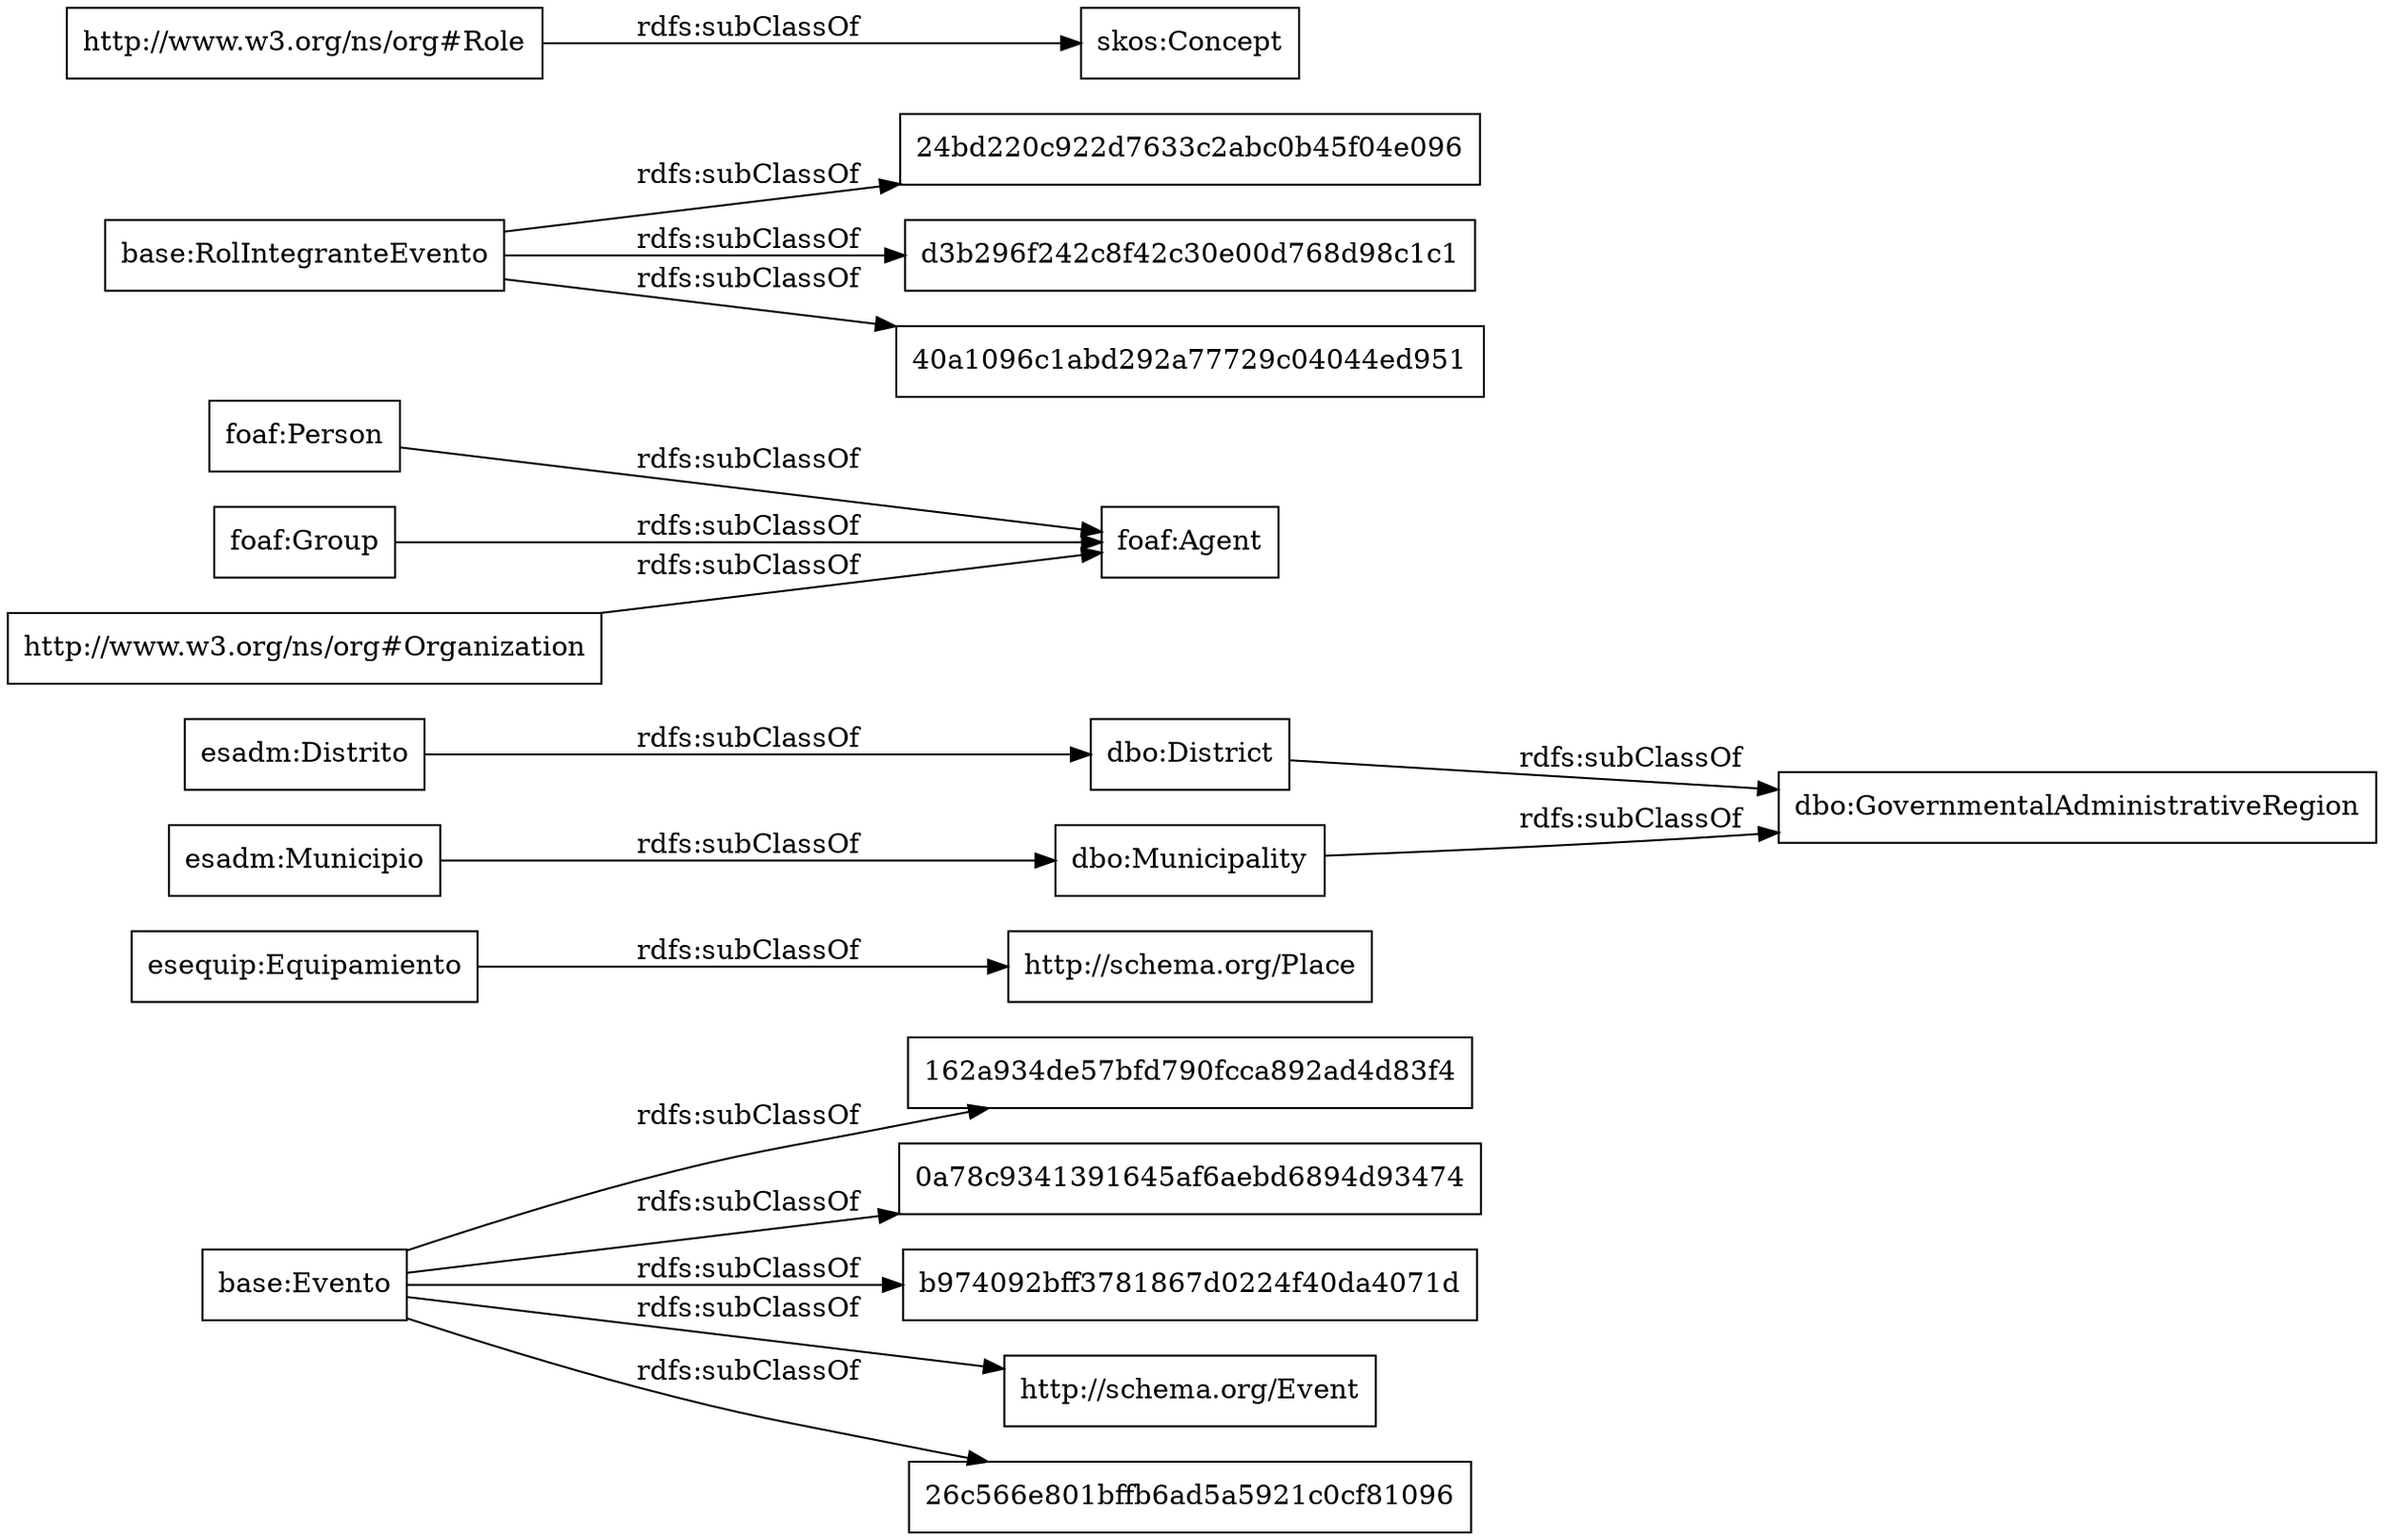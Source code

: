 digraph ar2dtool_diagram { 
rankdir=LR;
size="1000"
node [shape = rectangle, color="black"]; "162a934de57bfd790fcca892ad4d83f4" "0a78c9341391645af6aebd6894d93474" "esequip:Equipamiento" "dbo:GovernmentalAdministrativeRegion" "foaf:Agent" "b974092bff3781867d0224f40da4071d" "dbo:District" "24bd220c922d7633c2abc0b45f04e096" "base:Evento" "http://schema.org/Event" "26c566e801bffb6ad5a5921c0cf81096" "foaf:Person" "d3b296f242c8f42c30e00d768d98c1c1" "esadm:Distrito" "dbo:Municipality" "40a1096c1abd292a77729c04044ed951" "foaf:Group" "skos:Concept" "base:RolIntegranteEvento" "esadm:Municipio" "http://www.w3.org/ns/org#Organization" "http://www.w3.org/ns/org#Role" "http://schema.org/Place" ; /*classes style*/
	"foaf:Group" -> "foaf:Agent" [ label = "rdfs:subClassOf" ];
	"http://www.w3.org/ns/org#Organization" -> "foaf:Agent" [ label = "rdfs:subClassOf" ];
	"http://www.w3.org/ns/org#Role" -> "skos:Concept" [ label = "rdfs:subClassOf" ];
	"foaf:Person" -> "foaf:Agent" [ label = "rdfs:subClassOf" ];
	"esadm:Distrito" -> "dbo:District" [ label = "rdfs:subClassOf" ];
	"dbo:Municipality" -> "dbo:GovernmentalAdministrativeRegion" [ label = "rdfs:subClassOf" ];
	"dbo:District" -> "dbo:GovernmentalAdministrativeRegion" [ label = "rdfs:subClassOf" ];
	"base:Evento" -> "http://schema.org/Event" [ label = "rdfs:subClassOf" ];
	"base:Evento" -> "162a934de57bfd790fcca892ad4d83f4" [ label = "rdfs:subClassOf" ];
	"base:Evento" -> "26c566e801bffb6ad5a5921c0cf81096" [ label = "rdfs:subClassOf" ];
	"base:Evento" -> "0a78c9341391645af6aebd6894d93474" [ label = "rdfs:subClassOf" ];
	"base:Evento" -> "b974092bff3781867d0224f40da4071d" [ label = "rdfs:subClassOf" ];
	"esequip:Equipamiento" -> "http://schema.org/Place" [ label = "rdfs:subClassOf" ];
	"base:RolIntegranteEvento" -> "40a1096c1abd292a77729c04044ed951" [ label = "rdfs:subClassOf" ];
	"base:RolIntegranteEvento" -> "d3b296f242c8f42c30e00d768d98c1c1" [ label = "rdfs:subClassOf" ];
	"base:RolIntegranteEvento" -> "24bd220c922d7633c2abc0b45f04e096" [ label = "rdfs:subClassOf" ];
	"esadm:Municipio" -> "dbo:Municipality" [ label = "rdfs:subClassOf" ];

}
